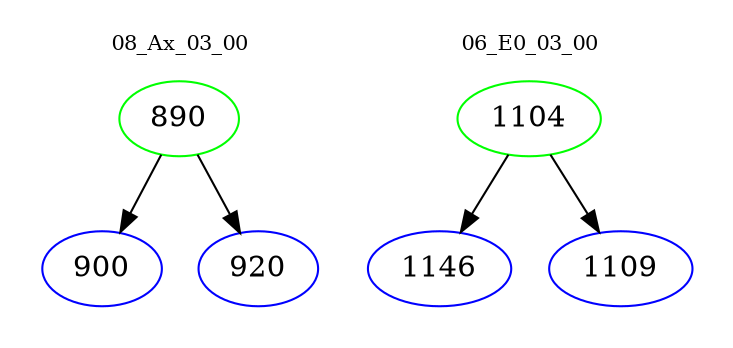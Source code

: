 digraph{
subgraph cluster_0 {
color = white
label = "08_Ax_03_00";
fontsize=10;
T0_890 [label="890", color="green"]
T0_890 -> T0_900 [color="black"]
T0_900 [label="900", color="blue"]
T0_890 -> T0_920 [color="black"]
T0_920 [label="920", color="blue"]
}
subgraph cluster_1 {
color = white
label = "06_E0_03_00";
fontsize=10;
T1_1104 [label="1104", color="green"]
T1_1104 -> T1_1146 [color="black"]
T1_1146 [label="1146", color="blue"]
T1_1104 -> T1_1109 [color="black"]
T1_1109 [label="1109", color="blue"]
}
}

